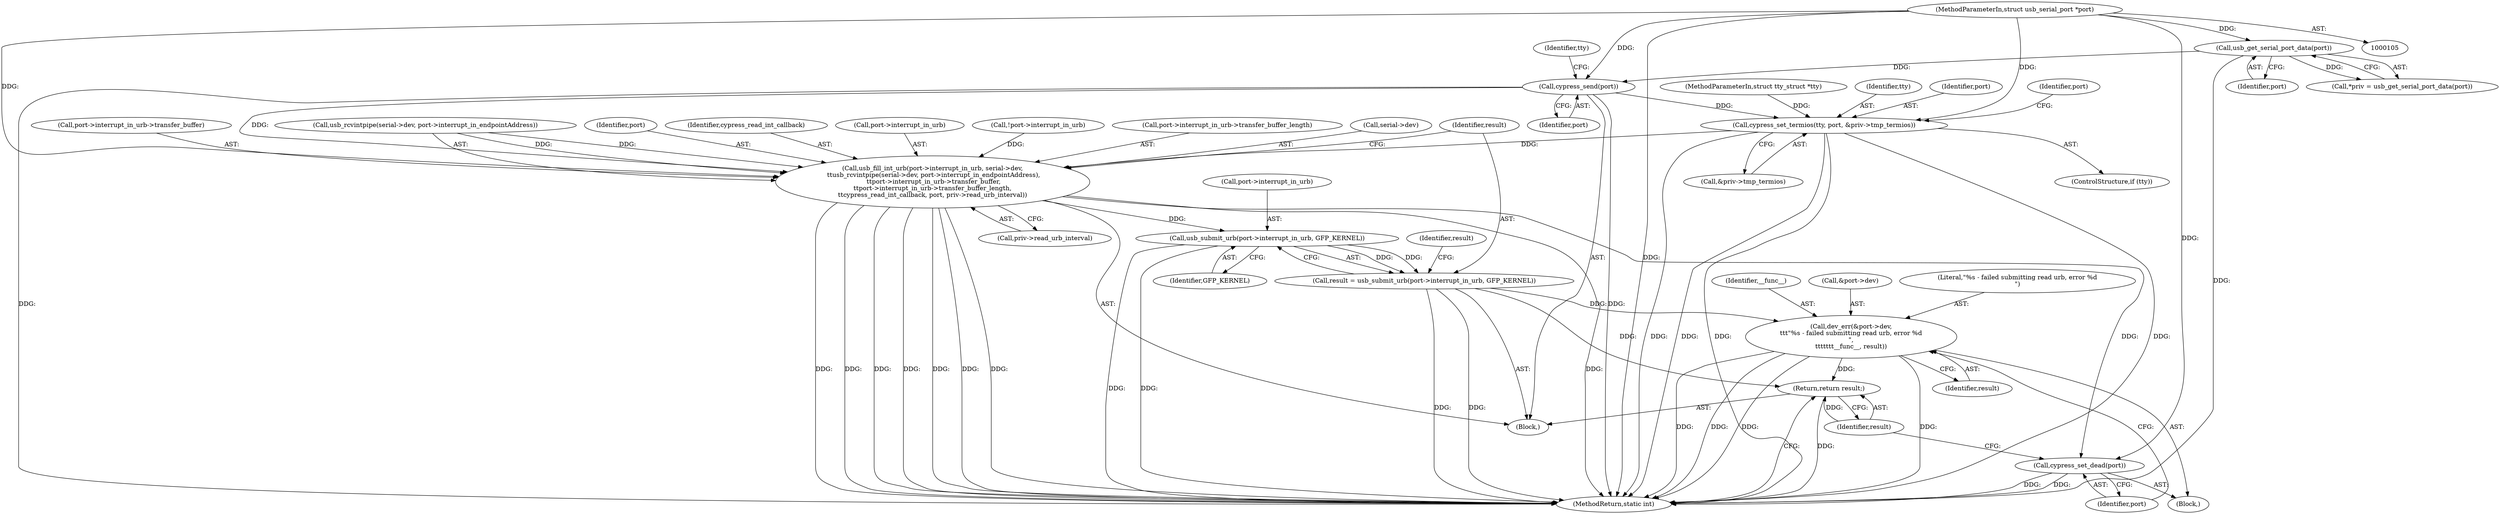 digraph "0_linux_c55aee1bf0e6b6feec8b2927b43f7a09a6d5f754_0@API" {
"1000175" [label="(Call,cypress_send(port))"];
"1000112" [label="(Call,usb_get_serial_port_data(port))"];
"1000107" [label="(MethodParameterIn,struct usb_serial_port *port)"];
"1000179" [label="(Call,cypress_set_termios(tty, port, &priv->tmp_termios))"];
"1000202" [label="(Call,usb_fill_int_urb(port->interrupt_in_urb, serial->dev,\n \t\tusb_rcvintpipe(serial->dev, port->interrupt_in_endpointAddress),\n \t\tport->interrupt_in_urb->transfer_buffer,\n\t\tport->interrupt_in_urb->transfer_buffer_length,\n\t\tcypress_read_int_callback, port, priv->read_urb_interval))"];
"1000233" [label="(Call,usb_submit_urb(port->interrupt_in_urb, GFP_KERNEL))"];
"1000231" [label="(Call,result = usb_submit_urb(port->interrupt_in_urb, GFP_KERNEL))"];
"1000241" [label="(Call,dev_err(&port->dev,\n\t\t\t\"%s - failed submitting read urb, error %d\n\",\n\t\t\t\t\t\t\t__func__, result))"];
"1000251" [label="(Return,return result;)"];
"1000249" [label="(Call,cypress_set_dead(port))"];
"1000209" [label="(Call,usb_rcvintpipe(serial->dev, port->interrupt_in_endpointAddress))"];
"1000227" [label="(Identifier,port)"];
"1000177" [label="(ControlStructure,if (tty))"];
"1000241" [label="(Call,dev_err(&port->dev,\n\t\t\t\"%s - failed submitting read urb, error %d\n\",\n\t\t\t\t\t\t\t__func__, result))"];
"1000226" [label="(Identifier,cypress_read_int_callback)"];
"1000239" [label="(Identifier,result)"];
"1000252" [label="(Identifier,result)"];
"1000203" [label="(Call,port->interrupt_in_urb)"];
"1000253" [label="(MethodReturn,static int)"];
"1000247" [label="(Identifier,__func__)"];
"1000182" [label="(Call,&priv->tmp_termios)"];
"1000251" [label="(Return,return result;)"];
"1000110" [label="(Call,*priv = usb_get_serial_port_data(port))"];
"1000187" [label="(Call,!port->interrupt_in_urb)"];
"1000250" [label="(Identifier,port)"];
"1000240" [label="(Block,)"];
"1000234" [label="(Call,port->interrupt_in_urb)"];
"1000108" [label="(Block,)"];
"1000178" [label="(Identifier,tty)"];
"1000248" [label="(Identifier,result)"];
"1000249" [label="(Call,cypress_set_dead(port))"];
"1000176" [label="(Identifier,port)"];
"1000189" [label="(Identifier,port)"];
"1000233" [label="(Call,usb_submit_urb(port->interrupt_in_urb, GFP_KERNEL))"];
"1000107" [label="(MethodParameterIn,struct usb_serial_port *port)"];
"1000106" [label="(MethodParameterIn,struct tty_struct *tty)"];
"1000112" [label="(Call,usb_get_serial_port_data(port))"];
"1000221" [label="(Call,port->interrupt_in_urb->transfer_buffer_length)"];
"1000231" [label="(Call,result = usb_submit_urb(port->interrupt_in_urb, GFP_KERNEL))"];
"1000242" [label="(Call,&port->dev)"];
"1000237" [label="(Identifier,GFP_KERNEL)"];
"1000175" [label="(Call,cypress_send(port))"];
"1000206" [label="(Call,serial->dev)"];
"1000228" [label="(Call,priv->read_urb_interval)"];
"1000180" [label="(Identifier,tty)"];
"1000113" [label="(Identifier,port)"];
"1000232" [label="(Identifier,result)"];
"1000216" [label="(Call,port->interrupt_in_urb->transfer_buffer)"];
"1000246" [label="(Literal,\"%s - failed submitting read urb, error %d\n\")"];
"1000179" [label="(Call,cypress_set_termios(tty, port, &priv->tmp_termios))"];
"1000202" [label="(Call,usb_fill_int_urb(port->interrupt_in_urb, serial->dev,\n \t\tusb_rcvintpipe(serial->dev, port->interrupt_in_endpointAddress),\n \t\tport->interrupt_in_urb->transfer_buffer,\n\t\tport->interrupt_in_urb->transfer_buffer_length,\n\t\tcypress_read_int_callback, port, priv->read_urb_interval))"];
"1000181" [label="(Identifier,port)"];
"1000175" -> "1000108"  [label="AST: "];
"1000175" -> "1000176"  [label="CFG: "];
"1000176" -> "1000175"  [label="AST: "];
"1000178" -> "1000175"  [label="CFG: "];
"1000175" -> "1000253"  [label="DDG: "];
"1000175" -> "1000253"  [label="DDG: "];
"1000112" -> "1000175"  [label="DDG: "];
"1000107" -> "1000175"  [label="DDG: "];
"1000175" -> "1000179"  [label="DDG: "];
"1000175" -> "1000202"  [label="DDG: "];
"1000112" -> "1000110"  [label="AST: "];
"1000112" -> "1000113"  [label="CFG: "];
"1000113" -> "1000112"  [label="AST: "];
"1000110" -> "1000112"  [label="CFG: "];
"1000112" -> "1000253"  [label="DDG: "];
"1000112" -> "1000110"  [label="DDG: "];
"1000107" -> "1000112"  [label="DDG: "];
"1000107" -> "1000105"  [label="AST: "];
"1000107" -> "1000253"  [label="DDG: "];
"1000107" -> "1000179"  [label="DDG: "];
"1000107" -> "1000202"  [label="DDG: "];
"1000107" -> "1000249"  [label="DDG: "];
"1000179" -> "1000177"  [label="AST: "];
"1000179" -> "1000182"  [label="CFG: "];
"1000180" -> "1000179"  [label="AST: "];
"1000181" -> "1000179"  [label="AST: "];
"1000182" -> "1000179"  [label="AST: "];
"1000189" -> "1000179"  [label="CFG: "];
"1000179" -> "1000253"  [label="DDG: "];
"1000179" -> "1000253"  [label="DDG: "];
"1000179" -> "1000253"  [label="DDG: "];
"1000179" -> "1000253"  [label="DDG: "];
"1000106" -> "1000179"  [label="DDG: "];
"1000179" -> "1000202"  [label="DDG: "];
"1000202" -> "1000108"  [label="AST: "];
"1000202" -> "1000228"  [label="CFG: "];
"1000203" -> "1000202"  [label="AST: "];
"1000206" -> "1000202"  [label="AST: "];
"1000209" -> "1000202"  [label="AST: "];
"1000216" -> "1000202"  [label="AST: "];
"1000221" -> "1000202"  [label="AST: "];
"1000226" -> "1000202"  [label="AST: "];
"1000227" -> "1000202"  [label="AST: "];
"1000228" -> "1000202"  [label="AST: "];
"1000232" -> "1000202"  [label="CFG: "];
"1000202" -> "1000253"  [label="DDG: "];
"1000202" -> "1000253"  [label="DDG: "];
"1000202" -> "1000253"  [label="DDG: "];
"1000202" -> "1000253"  [label="DDG: "];
"1000202" -> "1000253"  [label="DDG: "];
"1000202" -> "1000253"  [label="DDG: "];
"1000202" -> "1000253"  [label="DDG: "];
"1000202" -> "1000253"  [label="DDG: "];
"1000187" -> "1000202"  [label="DDG: "];
"1000209" -> "1000202"  [label="DDG: "];
"1000209" -> "1000202"  [label="DDG: "];
"1000202" -> "1000233"  [label="DDG: "];
"1000202" -> "1000249"  [label="DDG: "];
"1000233" -> "1000231"  [label="AST: "];
"1000233" -> "1000237"  [label="CFG: "];
"1000234" -> "1000233"  [label="AST: "];
"1000237" -> "1000233"  [label="AST: "];
"1000231" -> "1000233"  [label="CFG: "];
"1000233" -> "1000253"  [label="DDG: "];
"1000233" -> "1000253"  [label="DDG: "];
"1000233" -> "1000231"  [label="DDG: "];
"1000233" -> "1000231"  [label="DDG: "];
"1000231" -> "1000108"  [label="AST: "];
"1000232" -> "1000231"  [label="AST: "];
"1000239" -> "1000231"  [label="CFG: "];
"1000231" -> "1000253"  [label="DDG: "];
"1000231" -> "1000253"  [label="DDG: "];
"1000231" -> "1000241"  [label="DDG: "];
"1000231" -> "1000251"  [label="DDG: "];
"1000241" -> "1000240"  [label="AST: "];
"1000241" -> "1000248"  [label="CFG: "];
"1000242" -> "1000241"  [label="AST: "];
"1000246" -> "1000241"  [label="AST: "];
"1000247" -> "1000241"  [label="AST: "];
"1000248" -> "1000241"  [label="AST: "];
"1000250" -> "1000241"  [label="CFG: "];
"1000241" -> "1000253"  [label="DDG: "];
"1000241" -> "1000253"  [label="DDG: "];
"1000241" -> "1000253"  [label="DDG: "];
"1000241" -> "1000253"  [label="DDG: "];
"1000241" -> "1000251"  [label="DDG: "];
"1000251" -> "1000108"  [label="AST: "];
"1000251" -> "1000252"  [label="CFG: "];
"1000252" -> "1000251"  [label="AST: "];
"1000253" -> "1000251"  [label="CFG: "];
"1000251" -> "1000253"  [label="DDG: "];
"1000252" -> "1000251"  [label="DDG: "];
"1000249" -> "1000240"  [label="AST: "];
"1000249" -> "1000250"  [label="CFG: "];
"1000250" -> "1000249"  [label="AST: "];
"1000252" -> "1000249"  [label="CFG: "];
"1000249" -> "1000253"  [label="DDG: "];
"1000249" -> "1000253"  [label="DDG: "];
}
